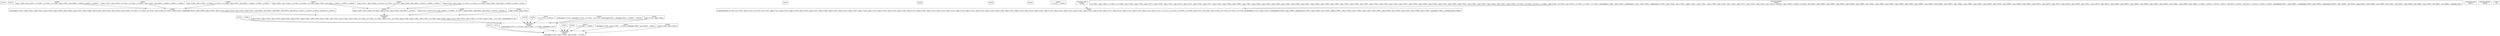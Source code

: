 digraph graphname {
n4274 [shape=box,label="(4274)"];
n4273 [shape=box,label="(4273)"];
n4272 [shape=box,label="(4272)"];
n4272 -> n4243;
n4271 [shape=box,label="(4271)"];
n4271 -> n4243;
n4270 [shape=box,label="(4270)"];
n4270 -> n4249;
n4269 [shape=box,label="(4269)"];
n4269 -> n4249;
n4268 [shape=box,label="(4268)\ntotalLength<17253>, tmp<17252>, tmp<17251>, tmp<17250>, tmp<17249>, tmp<17248>, tmp<17247>, self<17246>, this<17245>, self<17244>, this<17243>, this<17242>, z<17241>, y<17240>, x<17239>, self<17238>, b<17237>, tmp<17236>, totalLength<6531>, tmp<17004>, tmp<17009>, tmp<17013>, tmp<17010>, tmp<17012>, tmp<17011>, self<6584>, this<6583>, self<6580>, this<6579>, this<6578>, z<6577>, y<6576>, x<6575>, self<6574>, b<6573>"];
n4268 -> n4255;
n4267 [shape=box,label="(4267)"];
n4266 [shape=box,label="(4266)\ntmp<17258>, this<17257>, z<17256>, y<17255>, x<17254>, tmp<17007>, this<6569>, z<6568>, y<6567>, x<6566>"];
n4266 -> n4268;
n4265 [shape=box,label="(4265)\ntmp<17235>, this<17234>, z<17233>, y<17232>, x<17231>, tmp<17007>, this<6565>, z<6564>, y<6563>, x<6562>"];
n4265 -> n4268;
n4264 [shape=box,label="(4264)\ntmp<17230>, this<17229>, z<17228>, y<17227>, x<17226>, tmp<17007>, this<6561>, z<6560>, y<6559>, x<6558>"];
n4264 -> n4268;
n4263 [shape=box,label="(4263)\ntmp<17225>, self<17224>, a<17223>, tmp<17222>, tmp<17008>, self<6557>, a<6572>"];
n4263 -> n4255;
n4262 [shape=box,label="(4262)"];
n4261 [shape=box,label="(4261)\ntmp<17263>, this<17262>, z<17261>, y<17260>, x<17259>, tmp<17005>, this<6552>, z<6551>, y<6550>, x<6549>"];
n4261 -> n4263;
n4260 [shape=box,label="(4260)\ntmp<17221>, this<17220>, z<17219>, y<17218>, x<17217>, tmp<17005>, this<6548>, z<6547>, y<6546>, x<6545>"];
n4260 -> n4263;
n4259 [shape=box,label="(4259)\ntmp<17216>, this<17215>, z<17214>, y<17213>, x<17212>, tmp<17005>, this<6544>, z<6543>, y<6542>, x<6541>"];
n4259 -> n4263;
n4258 [shape=box,label="(4258)\ntmp<17211>, self<17210>, pair<17209>, c<17208>, `2<17207>, tmp<17006>, self<6540>, pair<6534>, c<6533>, `2<6532>"];
n4258 -> n4255;
n4257 [shape=box,label="(4257)"];
n4257 -> n4249;
n4256 [shape=box,label="(4256)\ntmp<17206>, tmp<17003>"];
n4256 -> n4255;
n4256 -> n4249;
n4255 [shape=box,label="<loop-head>
(4255)\ntmp<17205>, tmp<17204>, tmp<17203>, tmp<17202>, tmp<17201>, tmp<17200>, self<17199>, this<17198>, self<17197>, this<17196>, this<17195>, z<17194>, y<17193>, x<17192>, self<17191>, b<17190>, tmp<17189>, tmp<17188>, self<17187>, a<17186>, tmp<17185>, tmp<17184>, self<17183>, pair<17182>, c<17181>, tmp<17180>, `2<17179>, totalLength<17178>"];
n4255 -> n4249;
n4254 [shape=box,label="(4254)"];
n4254 -> n4249;
n4253 [shape=box,label="(4253)\n`2<17177>, `2<6532>"];
n4253 -> n4249;
n4252 [shape=box,label="(4252)\ntotalLength<17176>, unitAngle<17175>, i<17174>, `1<17173>, totalLength<6531>, unitAngle<6527>, i<6529>, `1<6528>"];
n4252 -> n4249;
n4251 [shape=box,label="(4251)"];
n4251 -> n4243;
n4250 [shape=box,label="(4250)\ntmp<17172>, tmp<17002>"];
n4250 -> n4249;
n4250 -> n4243;
n4249 [shape=box,label="<loop-head>
(4249)\ntotalLength<17171>, i<17170>, tmp<17169>, `1<17168>, unitAngle<17167>"];
n4249 -> n4243;
n4248 [shape=box,label="(4248)"];
n4248 -> n4243;
n4247 [shape=box,label="(4247)\n`1<17166>, `1<6528>"];
n4247 -> n4243;
n4246 [shape=box,label="(4246)\nunitAngle<17165>, axis<17164>, `<17163>, unitAngle<6527>, axis<6526>, `<6525>"];
n4246 -> n4243;
n4245 [shape=box,label="(4245)"];
n4244 [shape=box,label="(4244)\ntmp<17162>, tmp<17001>"];
n4244 -> n4243;
n4243 [shape=box,label="<loop-head>
(4243)\nunitAngle<17161>, axis<17160>, tmp<17159>, `<17158>"];
n4242 [shape=box,label="(4242)"];
n4241 [shape=box,label="(4241)\n`<17157>, `<6525>"];
n4240 [shape=box,label="(4240)\ncreateMatrixPair<17156>, m<17155>, tmp<17154>, n<17153>, m<17152>, tmp<17151>, tmp<17150>, tmp<17149>, tmp<17148>, tmp<17147>, tmp<17146>, tmp<17145>, tmp<17144>, tmp<17143>, tmp<17142>, tmp<17141>, tmp<17140>, tmp<17139>, tmp<17138>, tmp<17137>, tmp<17136>, tmp<17135>, tmp<17134>, tmp<17133>, tmp<17132>, tmp<17131>, tmp<17130>, tmp<17129>, tmp<17128>, tmp<17127>, tmp<17126>, tmp<17125>, tmp<17124>, tmp<17123>, tmp<17122>, tmp<17121>, tmp<17120>, tmp<17119>, tmp<17118>, tmp<17117>, tmp<17116>, tmp<17115>, tmp<17114>, tmp<17113>, this<17112>, z<17111>, y<17110>, x<17109>, s<17108>, self<17107>, q<17106>, this<17105>, z<17104>, y<17103>, x<17102>, sinHalfAngle<17101>, tmp<17100>, cosHalfAngle<17099>, tmp<17098>, angleRadians<17097>, tmp<17096>, axis<17095>, angle<17094>, const<17093>, axes<17092>, tmp<17091>, this<17090>, tmp<17089>, this<17088>, tmp<17087>, this<17086>, axis<17085>, unitAngle<17084>, createMatrixPair<6486>"];
n4239 [shape=box,label="<function-end>
(4239)"];
n4239 -> n4240;
n4238 [shape=box,label="<function-begin>
(4238)\nm<17083>, tmp<17082>, n<17081>, m<17080>, this<17079>, tmp<17078>, tmp<17077>, tmp<17076>, tmp<17075>, tmp<17074>, tmp<17073>, tmp<17072>, tmp<17071>, tmp<17070>, tmp<17069>, tmp<17068>, tmp<17067>, tmp<17066>, tmp<17065>, tmp<17064>, tmp<17063>, tmp<17062>, tmp<17061>, tmp<17060>, tmp<17059>, tmp<17058>, tmp<17057>, tmp<17056>, tmp<17055>, tmp<17054>, tmp<17053>, tmp<17052>, tmp<17051>, tmp<17050>, tmp<17049>, tmp<17048>, tmp<17047>, tmp<17046>, tmp<17045>, tmp<17044>, tmp<17043>, tmp<17042>, tmp<17041>, tmp<17040>, z<17039>, y<17038>, x<17037>, s<17036>, self<17035>, q<17034>, this<17033>, z<17032>, y<17031>, x<17030>, sinHalfAngle<17029>, tmp<17028>, cosHalfAngle<17027>, tmp<17026>, angleRadians<17025>, tmp<17024>, axis<17023>, angle<17022>, const<17021>, axes<17020>, tmp<17019>, this<17018>, tmp<17017>, this<17016>, tmp<17015>, this<17014>, m<6524>, tmp<17000>, n<6523>, m<6522>, this<6521>, tmp<16995>, tmp<16996>, tmp<16997>, tmp<16999>, tmp<16998>, tmp<16991>, tmp<16992>, tmp<16994>, tmp<16993>, tmp<16987>, tmp<16988>, tmp<16990>, tmp<16989>, tmp<16983>, tmp<16984>, tmp<16986>, tmp<16985>, tmp<16978>, tmp<16979>, tmp<16980>, tmp<16982>, tmp<16981>, tmp<16974>, tmp<16975>, tmp<16977>, tmp<16976>, tmp<16970>, tmp<16971>, tmp<16973>, tmp<16972>, tmp<16966>, tmp<16967>, tmp<16969>, tmp<16968>, tmp<16961>, tmp<16962>, tmp<16963>, tmp<16965>, tmp<16964>, z<6520>, y<6519>, x<6518>, s<6517>, self<6516>, q<6512>, this<6511>, z<6510>, y<6509>, x<6508>, sinHalfAngle<6507>, tmp<16960>, cosHalfAngle<6506>, tmp<16959>, angleRadians<6505>, tmp<16958>, axis<6504>, angle<6500>, const<6499>, axes<6498>, tmp<16957>, this<6497>, tmp<16956>, this<6494>, tmp<16955>, this<6491>, axis<6488>, unitAngle<6487>"];
n4238 -> n4240;
n4237 [shape=box,label="<function-end>
(4237)"];
n4236 [shape=box,label="<function-begin>
(4236)"];
n1 [shape=box,label="<root>
(1)"];
}
